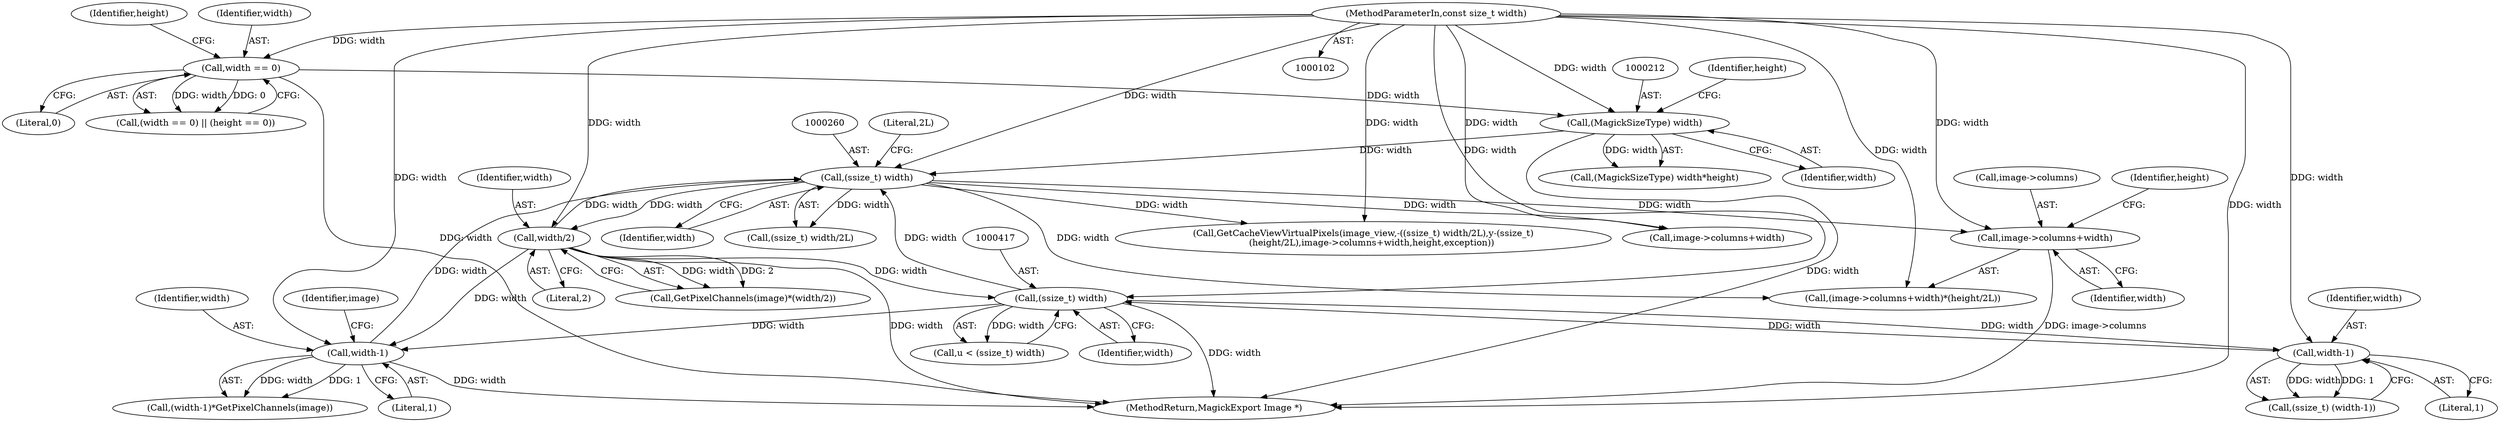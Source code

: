 digraph "0_ImageMagick6_604588fc35c7585abb7a9e71f69bb82e4389fefc@pointer" {
"1000314" [label="(Call,image->columns+width)"];
"1000104" [label="(MethodParameterIn,const size_t width)"];
"1000259" [label="(Call,(ssize_t) width)"];
"1000325" [label="(Call,width/2)"];
"1000565" [label="(Call,width-1)"];
"1000416" [label="(Call,(ssize_t) width)"];
"1000427" [label="(Call,width-1)"];
"1000211" [label="(Call,(MagickSizeType) width)"];
"1000175" [label="(Call,width == 0)"];
"1000327" [label="(Literal,2)"];
"1000325" [label="(Call,width/2)"];
"1000564" [label="(Call,(width-1)*GetPixelChannels(image))"];
"1000326" [label="(Identifier,width)"];
"1000175" [label="(Call,width == 0)"];
"1000569" [label="(Identifier,image)"];
"1000315" [label="(Call,image->columns)"];
"1000427" [label="(Call,width-1)"];
"1000258" [label="(Call,(ssize_t) width/2L)"];
"1000314" [label="(Call,image->columns+width)"];
"1000177" [label="(Literal,0)"];
"1000270" [label="(Call,image->columns+width)"];
"1000416" [label="(Call,(ssize_t) width)"];
"1000104" [label="(MethodParameterIn,const size_t width)"];
"1000565" [label="(Call,width-1)"];
"1000213" [label="(Identifier,width)"];
"1000414" [label="(Call,u < (ssize_t) width)"];
"1000210" [label="(Call,(MagickSizeType) width*height)"];
"1000418" [label="(Identifier,width)"];
"1000214" [label="(Identifier,height)"];
"1000320" [label="(Identifier,height)"];
"1000211" [label="(Call,(MagickSizeType) width)"];
"1000567" [label="(Literal,1)"];
"1000255" [label="(Call,GetCacheViewVirtualPixels(image_view,-((ssize_t) width/2L),y-(ssize_t)\n      (height/2L),image->columns+width,height,exception))"];
"1000429" [label="(Literal,1)"];
"1000322" [label="(Call,GetPixelChannels(image)*(width/2))"];
"1000428" [label="(Identifier,width)"];
"1000179" [label="(Identifier,height)"];
"1000176" [label="(Identifier,width)"];
"1000313" [label="(Call,(image->columns+width)*(height/2L))"];
"1000261" [label="(Identifier,width)"];
"1000174" [label="(Call,(width == 0) || (height == 0))"];
"1000566" [label="(Identifier,width)"];
"1000259" [label="(Call,(ssize_t) width)"];
"1000686" [label="(MethodReturn,MagickExport Image *)"];
"1000262" [label="(Literal,2L)"];
"1000425" [label="(Call,(ssize_t) (width-1))"];
"1000318" [label="(Identifier,width)"];
"1000314" -> "1000313"  [label="AST: "];
"1000314" -> "1000318"  [label="CFG: "];
"1000315" -> "1000314"  [label="AST: "];
"1000318" -> "1000314"  [label="AST: "];
"1000320" -> "1000314"  [label="CFG: "];
"1000314" -> "1000686"  [label="DDG: image->columns"];
"1000104" -> "1000314"  [label="DDG: width"];
"1000259" -> "1000314"  [label="DDG: width"];
"1000104" -> "1000102"  [label="AST: "];
"1000104" -> "1000686"  [label="DDG: width"];
"1000104" -> "1000175"  [label="DDG: width"];
"1000104" -> "1000211"  [label="DDG: width"];
"1000104" -> "1000259"  [label="DDG: width"];
"1000104" -> "1000255"  [label="DDG: width"];
"1000104" -> "1000270"  [label="DDG: width"];
"1000104" -> "1000313"  [label="DDG: width"];
"1000104" -> "1000325"  [label="DDG: width"];
"1000104" -> "1000416"  [label="DDG: width"];
"1000104" -> "1000427"  [label="DDG: width"];
"1000104" -> "1000565"  [label="DDG: width"];
"1000259" -> "1000258"  [label="AST: "];
"1000259" -> "1000261"  [label="CFG: "];
"1000260" -> "1000259"  [label="AST: "];
"1000261" -> "1000259"  [label="AST: "];
"1000262" -> "1000259"  [label="CFG: "];
"1000259" -> "1000258"  [label="DDG: width"];
"1000325" -> "1000259"  [label="DDG: width"];
"1000565" -> "1000259"  [label="DDG: width"];
"1000416" -> "1000259"  [label="DDG: width"];
"1000211" -> "1000259"  [label="DDG: width"];
"1000259" -> "1000255"  [label="DDG: width"];
"1000259" -> "1000270"  [label="DDG: width"];
"1000259" -> "1000313"  [label="DDG: width"];
"1000259" -> "1000325"  [label="DDG: width"];
"1000325" -> "1000322"  [label="AST: "];
"1000325" -> "1000327"  [label="CFG: "];
"1000326" -> "1000325"  [label="AST: "];
"1000327" -> "1000325"  [label="AST: "];
"1000322" -> "1000325"  [label="CFG: "];
"1000325" -> "1000686"  [label="DDG: width"];
"1000325" -> "1000322"  [label="DDG: width"];
"1000325" -> "1000322"  [label="DDG: 2"];
"1000325" -> "1000416"  [label="DDG: width"];
"1000325" -> "1000565"  [label="DDG: width"];
"1000565" -> "1000564"  [label="AST: "];
"1000565" -> "1000567"  [label="CFG: "];
"1000566" -> "1000565"  [label="AST: "];
"1000567" -> "1000565"  [label="AST: "];
"1000569" -> "1000565"  [label="CFG: "];
"1000565" -> "1000686"  [label="DDG: width"];
"1000565" -> "1000564"  [label="DDG: width"];
"1000565" -> "1000564"  [label="DDG: 1"];
"1000416" -> "1000565"  [label="DDG: width"];
"1000416" -> "1000414"  [label="AST: "];
"1000416" -> "1000418"  [label="CFG: "];
"1000417" -> "1000416"  [label="AST: "];
"1000418" -> "1000416"  [label="AST: "];
"1000414" -> "1000416"  [label="CFG: "];
"1000416" -> "1000686"  [label="DDG: width"];
"1000416" -> "1000414"  [label="DDG: width"];
"1000427" -> "1000416"  [label="DDG: width"];
"1000416" -> "1000427"  [label="DDG: width"];
"1000427" -> "1000425"  [label="AST: "];
"1000427" -> "1000429"  [label="CFG: "];
"1000428" -> "1000427"  [label="AST: "];
"1000429" -> "1000427"  [label="AST: "];
"1000425" -> "1000427"  [label="CFG: "];
"1000427" -> "1000425"  [label="DDG: width"];
"1000427" -> "1000425"  [label="DDG: 1"];
"1000211" -> "1000210"  [label="AST: "];
"1000211" -> "1000213"  [label="CFG: "];
"1000212" -> "1000211"  [label="AST: "];
"1000213" -> "1000211"  [label="AST: "];
"1000214" -> "1000211"  [label="CFG: "];
"1000211" -> "1000686"  [label="DDG: width"];
"1000211" -> "1000210"  [label="DDG: width"];
"1000175" -> "1000211"  [label="DDG: width"];
"1000175" -> "1000174"  [label="AST: "];
"1000175" -> "1000177"  [label="CFG: "];
"1000176" -> "1000175"  [label="AST: "];
"1000177" -> "1000175"  [label="AST: "];
"1000179" -> "1000175"  [label="CFG: "];
"1000174" -> "1000175"  [label="CFG: "];
"1000175" -> "1000686"  [label="DDG: width"];
"1000175" -> "1000174"  [label="DDG: width"];
"1000175" -> "1000174"  [label="DDG: 0"];
}
